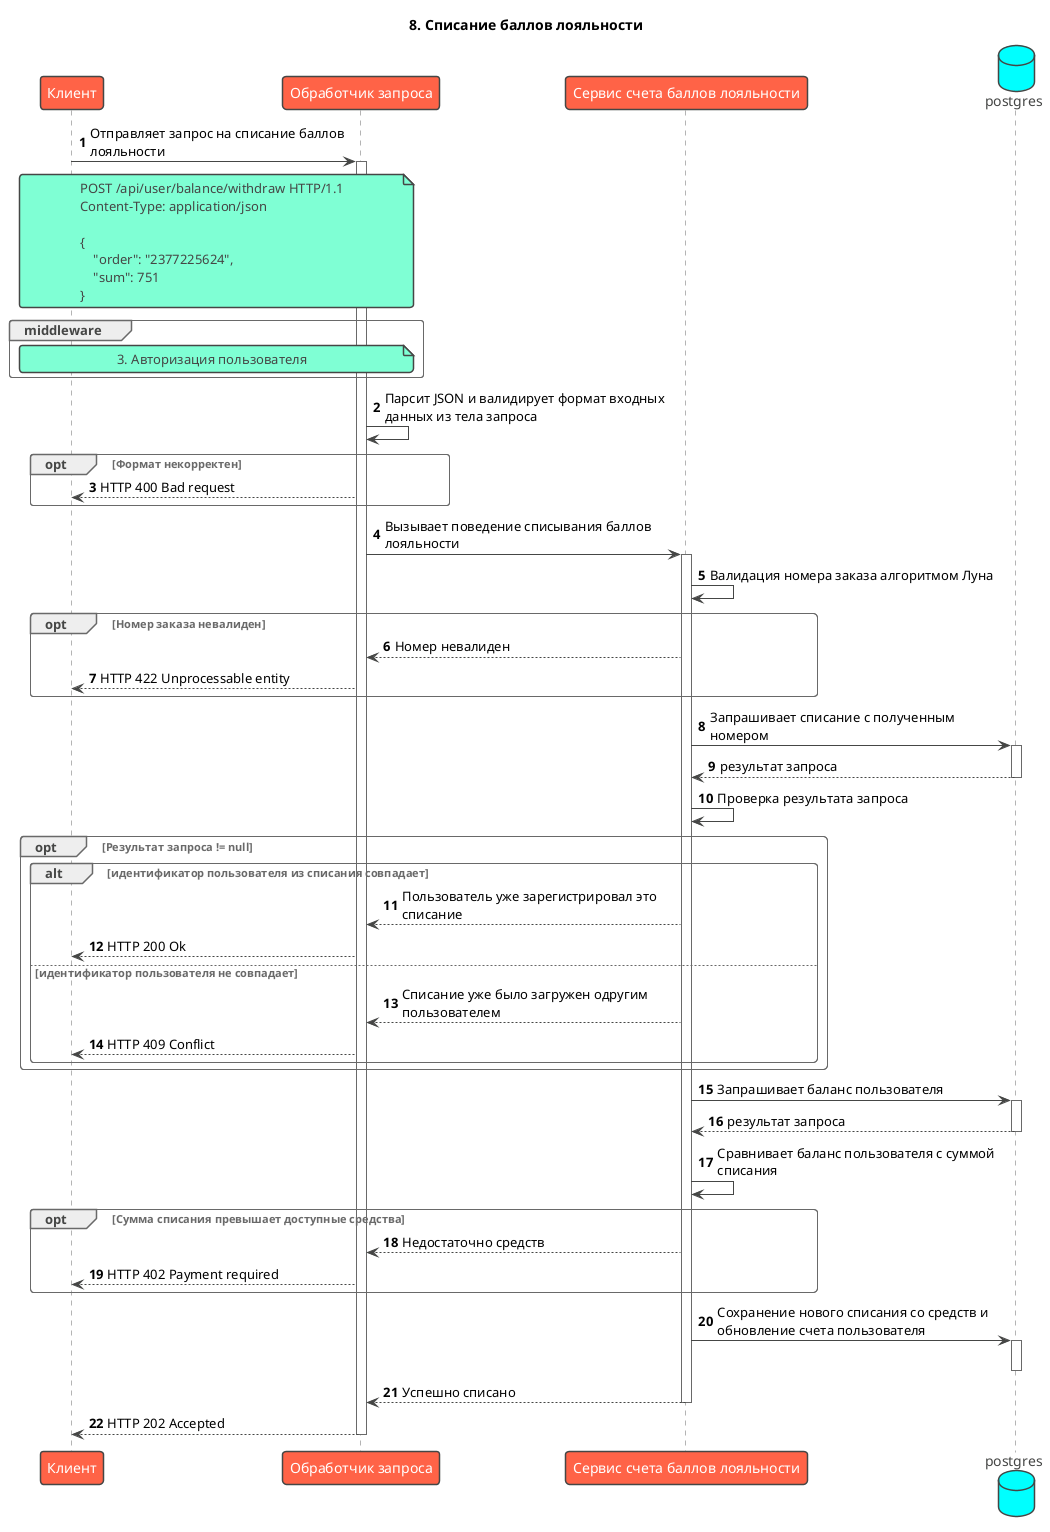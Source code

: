 @startuml
!theme vibrant
title: 8. Списание баллов лояльности
skinparam maxMessageSize 300
autonumber

participant "Клиент" as client
participant "Обработчик запроса" as handler
participant "Сервис счета баллов лояльности" as balance
database "postgres" as db

client -> handler ++ : Отправляет запрос на списание баллов лояльности
note over client, handler
    POST /api/user/balance/withdraw HTTP/1.1
    Content-Type: application/json

    {
        "order": "2377225624",
        "sum": 751
    }  
end note

group middleware
note over client, handler: 3. Авторизация пользователя
end group

handler -> handler : Парсит JSON и валидирует формат входных данных из тела запроса
opt Формат некорректен
    handler --> client: HTTP 400 Bad request
end

handler -> balance ++ : Вызывает поведение списывания баллов лояльности
balance -> balance: Валидация номера заказа алгоритмом Луна
opt Номер заказа невалиден
    balance --> handler: Номер невалиден
    handler --> client: HTTP 422 Unprocessable entity
end

balance -> db ++ : Запрашивает списание с полученным номером
return результат запроса

balance -> balance: Проверка результата запроса
opt Результат запроса != null
    alt идентификатор пользователя из списания совпадает
        balance --> handler: Пользователь уже зарегистрировал это списание
        handler --> client: HTTP 200 Ok
    else идентификатор пользователя не совпадает
        balance --> handler: Списание уже было загружен одругим пользователем
        handler --> client: HTTP 409 Conflict
    end
end

balance -> db ++ : Запрашивает баланс пользователя
return результат запроса
balance -> balance: Сравнивает баланс пользователя с суммой списания
opt Сумма списания превышает доступные средства
    balance --> handler: Недостаточно средств
    handler --> client: HTTP 402 Payment required
end
    balance -> db ++ : Сохранение нового списания со средств и обновление счета пользователя
    deactivate db
return Успешно списано
return HTTP 202 Accepted
@enduml